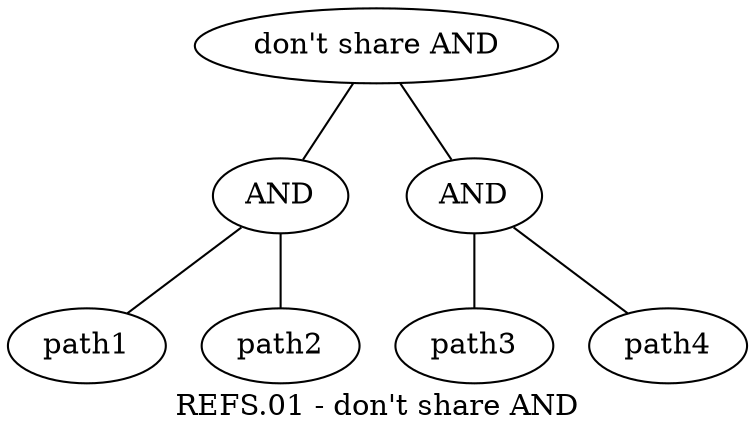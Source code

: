 graph {
	graph [label="REFS.01 - don't share AND"]
	b2a5237b550f9ed0663cb4a032d6d498 [label="don't share AND"]
	"1ed9f323211822f8586695f4ceb0e7ee" [label=AND]
	d5470db95eafb48ab9921fa12a28fac9 [label=path1]
	"1ed9f323211822f8586695f4ceb0e7ee" -- d5470db95eafb48ab9921fa12a28fac9
	c832fc52362cfaac7cf87a517e289c3a [label=path2]
	"1ed9f323211822f8586695f4ceb0e7ee" -- c832fc52362cfaac7cf87a517e289c3a
	b2a5237b550f9ed0663cb4a032d6d498 -- "1ed9f323211822f8586695f4ceb0e7ee"
	"6be2653b3c9fc5e7ed51718bd0e5449f" [label=AND]
	fbed65517a520997aa14714e8d0742e2 [label=path3]
	"6be2653b3c9fc5e7ed51718bd0e5449f" -- fbed65517a520997aa14714e8d0742e2
	b75d42013f131652113179983f60d7b9 [label=path4]
	"6be2653b3c9fc5e7ed51718bd0e5449f" -- b75d42013f131652113179983f60d7b9
	b2a5237b550f9ed0663cb4a032d6d498 -- "6be2653b3c9fc5e7ed51718bd0e5449f"
}
